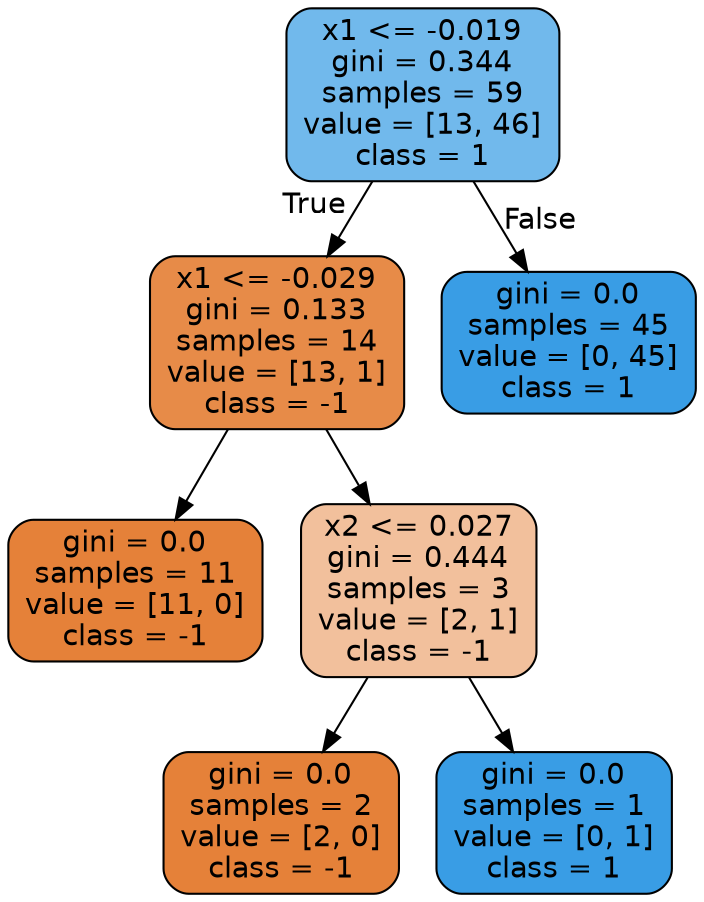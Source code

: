 digraph Tree {
node [shape=box, style="filled, rounded", color="black", fontname=helvetica] ;
edge [fontname=helvetica] ;
0 [label="x1 <= -0.019\ngini = 0.344\nsamples = 59\nvalue = [13, 46]\nclass = 1", fillcolor="#71b9ec"] ;
1 [label="x1 <= -0.029\ngini = 0.133\nsamples = 14\nvalue = [13, 1]\nclass = -1", fillcolor="#e78b48"] ;
0 -> 1 [labeldistance=2.5, labelangle=45, headlabel="True"] ;
2 [label="gini = 0.0\nsamples = 11\nvalue = [11, 0]\nclass = -1", fillcolor="#e58139"] ;
1 -> 2 ;
3 [label="x2 <= 0.027\ngini = 0.444\nsamples = 3\nvalue = [2, 1]\nclass = -1", fillcolor="#f2c09c"] ;
1 -> 3 ;
4 [label="gini = 0.0\nsamples = 2\nvalue = [2, 0]\nclass = -1", fillcolor="#e58139"] ;
3 -> 4 ;
5 [label="gini = 0.0\nsamples = 1\nvalue = [0, 1]\nclass = 1", fillcolor="#399de5"] ;
3 -> 5 ;
6 [label="gini = 0.0\nsamples = 45\nvalue = [0, 45]\nclass = 1", fillcolor="#399de5"] ;
0 -> 6 [labeldistance=2.5, labelangle=-45, headlabel="False"] ;
}